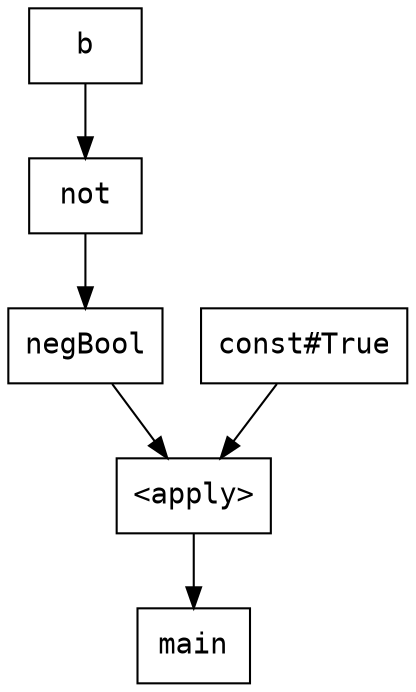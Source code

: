 digraph G {
  node [fontname="Courier",shape=box];
  flowInst0 [label="main"];
  flowInst1 [label="negBool"];
  flowInst2 [label="const#True"];
  flowInst3 [label="<apply>"];
  flowInst4 [label="b"];
  flowInst5 [label="not"];
  flowInst5 -> flowInst1;
  flowInst4 -> flowInst5;
  flowInst3 -> flowInst0;
  flowInst2 -> flowInst3;
  flowInst1 -> flowInst3;
}
